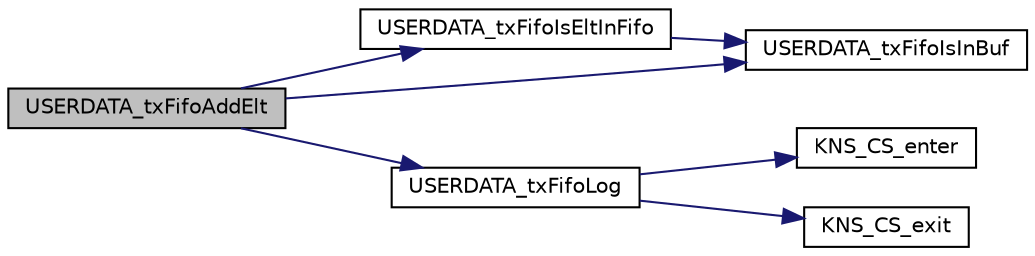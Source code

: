 digraph "USERDATA_txFifoAddElt"
{
 // INTERACTIVE_SVG=YES
 // LATEX_PDF_SIZE
  edge [fontname="Helvetica",fontsize="10",labelfontname="Helvetica",labelfontsize="10"];
  node [fontname="Helvetica",fontsize="10",shape=record];
  rankdir="LR";
  Node1 [label="USERDATA_txFifoAddElt",height=0.2,width=0.4,color="black", fillcolor="grey75", style="filled", fontcolor="black",tooltip="Add element in TX fifo."];
  Node1 -> Node2 [color="midnightblue",fontsize="10",style="solid",fontname="Helvetica"];
  Node2 [label="USERDATA_txFifoIsEltInFifo",height=0.2,width=0.4,color="black", fillcolor="white", style="filled",URL="$db/d4f/group___u_s_e_r___d_a_t_a.html#ga2c1ea014de9c2ba244dc6605a6edce59",tooltip="check element is part of the TX fifo or not"];
  Node2 -> Node3 [color="midnightblue",fontsize="10",style="solid",fontname="Helvetica"];
  Node3 [label="USERDATA_txFifoIsInBuf",height=0.2,width=0.4,color="black", fillcolor="white", style="filled",URL="$db/d4f/group___u_s_e_r___d_a_t_a.html#ga532418c0e3adad36946ba9d346a163f4",tooltip="check the element is pointing on a valid address, i.e. one from sUserDataTxFifoBuf buffer"];
  Node1 -> Node3 [color="midnightblue",fontsize="10",style="solid",fontname="Helvetica"];
  Node1 -> Node4 [color="midnightblue",fontsize="10",style="solid",fontname="Helvetica"];
  Node4 [label="USERDATA_txFifoLog",height=0.2,width=0.4,color="black", fillcolor="white", style="filled",URL="$db/d4f/group___u_s_e_r___d_a_t_a.html#gafba02bd8b2e6ebad0b2f38b72e40ec21",tooltip="Log content of the TX fifo."];
  Node4 -> Node5 [color="midnightblue",fontsize="10",style="solid",fontname="Helvetica"];
  Node5 [label="KNS_CS_enter",height=0.2,width=0.4,color="black", fillcolor="white", style="filled",URL="$d9/d2f/group___k_i_n_e_i_s___s_w___c_o_n_f.html#ga858c122b744e5d185b5abac307aae807",tooltip="Enter critical section."];
  Node4 -> Node6 [color="midnightblue",fontsize="10",style="solid",fontname="Helvetica"];
  Node6 [label="KNS_CS_exit",height=0.2,width=0.4,color="black", fillcolor="white", style="filled",URL="$d9/d2f/group___k_i_n_e_i_s___s_w___c_o_n_f.html#ga58b477bfcd987dcd7b733b98ab692fdc",tooltip="Exit critical section."];
}
